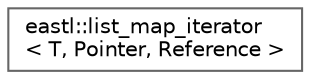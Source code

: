 digraph "类继承关系图"
{
 // LATEX_PDF_SIZE
  bgcolor="transparent";
  edge [fontname=Helvetica,fontsize=10,labelfontname=Helvetica,labelfontsize=10];
  node [fontname=Helvetica,fontsize=10,shape=box,height=0.2,width=0.4];
  rankdir="LR";
  Node0 [id="Node000000",label="eastl::list_map_iterator\l\< T, Pointer, Reference \>",height=0.2,width=0.4,color="grey40", fillcolor="white", style="filled",URL="$structeastl_1_1list__map__iterator.html",tooltip=" "];
}
